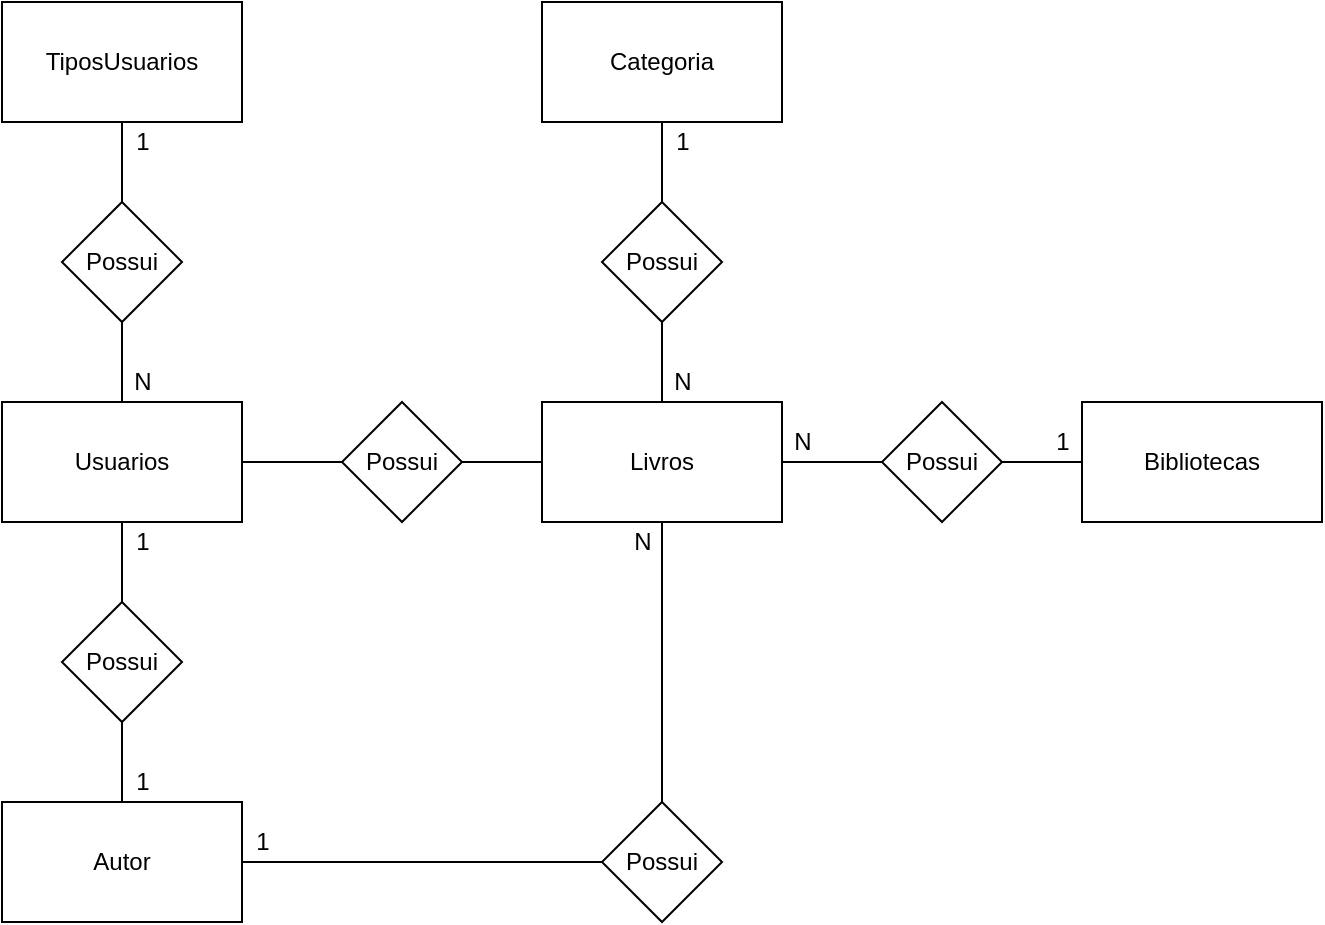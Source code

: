 <mxfile version="14.8.5" type="device" pages="2"><diagram id="bvaTHdoz7yv4E2UzL27b" name="Conceitual"><mxGraphModel dx="800" dy="916" grid="1" gridSize="10" guides="1" tooltips="1" connect="1" arrows="1" fold="1" page="1" pageScale="1" pageWidth="827" pageHeight="1169" math="0" shadow="0"><root><mxCell id="0"/><mxCell id="1" parent="0"/><mxCell id="VDg-RdgN_4BUQfmwwQjY-1" value="TiposUsuarios" style="rounded=0;whiteSpace=wrap;html=1;" vertex="1" parent="1"><mxGeometry x="10" y="10" width="120" height="60" as="geometry"/></mxCell><mxCell id="dClCiNWbiRSZNH5Gie4A-6" style="edgeStyle=orthogonalEdgeStyle;rounded=0;orthogonalLoop=1;jettySize=auto;html=1;exitX=0.5;exitY=1;exitDx=0;exitDy=0;entryX=0.5;entryY=0;entryDx=0;entryDy=0;endArrow=none;endFill=0;" edge="1" parent="1" source="VDg-RdgN_4BUQfmwwQjY-3" target="dClCiNWbiRSZNH5Gie4A-3"><mxGeometry relative="1" as="geometry"/></mxCell><mxCell id="dClCiNWbiRSZNH5Gie4A-9" style="edgeStyle=orthogonalEdgeStyle;rounded=0;orthogonalLoop=1;jettySize=auto;html=1;exitX=1;exitY=0.5;exitDx=0;exitDy=0;entryX=0;entryY=0.5;entryDx=0;entryDy=0;endArrow=none;endFill=0;" edge="1" parent="1" source="VDg-RdgN_4BUQfmwwQjY-3" target="VDg-RdgN_4BUQfmwwQjY-40"><mxGeometry relative="1" as="geometry"/></mxCell><mxCell id="VDg-RdgN_4BUQfmwwQjY-3" value="Usuarios" style="whiteSpace=wrap;html=1;" vertex="1" parent="1"><mxGeometry x="10" y="210" width="120" height="60" as="geometry"/></mxCell><mxCell id="dClCiNWbiRSZNH5Gie4A-13" style="edgeStyle=orthogonalEdgeStyle;rounded=0;orthogonalLoop=1;jettySize=auto;html=1;exitX=0.5;exitY=1;exitDx=0;exitDy=0;entryX=0.5;entryY=0;entryDx=0;entryDy=0;endArrow=none;endFill=0;" edge="1" parent="1" source="VDg-RdgN_4BUQfmwwQjY-8" target="VDg-RdgN_4BUQfmwwQjY-53"><mxGeometry relative="1" as="geometry"/></mxCell><mxCell id="dClCiNWbiRSZNH5Gie4A-15" style="edgeStyle=orthogonalEdgeStyle;rounded=0;orthogonalLoop=1;jettySize=auto;html=1;exitX=1;exitY=0.5;exitDx=0;exitDy=0;entryX=0;entryY=0.5;entryDx=0;entryDy=0;endArrow=none;endFill=0;" edge="1" parent="1" source="VDg-RdgN_4BUQfmwwQjY-8" target="VDg-RdgN_4BUQfmwwQjY-43"><mxGeometry relative="1" as="geometry"/></mxCell><mxCell id="VDg-RdgN_4BUQfmwwQjY-8" value="&lt;div&gt;Livros&lt;/div&gt;" style="whiteSpace=wrap;html=1;" vertex="1" parent="1"><mxGeometry x="280" y="210" width="120" height="60" as="geometry"/></mxCell><mxCell id="VDg-RdgN_4BUQfmwwQjY-9" value="&lt;div&gt;Categoria&lt;/div&gt;" style="whiteSpace=wrap;html=1;" vertex="1" parent="1"><mxGeometry x="280" y="10" width="120" height="60" as="geometry"/></mxCell><mxCell id="VDg-RdgN_4BUQfmwwQjY-18" value="&lt;div&gt;Bibliotecas&lt;/div&gt;" style="whiteSpace=wrap;html=1;" vertex="1" parent="1"><mxGeometry x="550" y="210" width="120" height="60" as="geometry"/></mxCell><mxCell id="VDg-RdgN_4BUQfmwwQjY-32" value="Autor" style="whiteSpace=wrap;html=1;" vertex="1" parent="1"><mxGeometry x="10" y="410" width="120" height="60" as="geometry"/></mxCell><mxCell id="dClCiNWbiRSZNH5Gie4A-10" style="edgeStyle=orthogonalEdgeStyle;rounded=0;orthogonalLoop=1;jettySize=auto;html=1;exitX=1;exitY=0.5;exitDx=0;exitDy=0;endArrow=none;endFill=0;" edge="1" parent="1" source="VDg-RdgN_4BUQfmwwQjY-40" target="VDg-RdgN_4BUQfmwwQjY-8"><mxGeometry relative="1" as="geometry"/></mxCell><mxCell id="VDg-RdgN_4BUQfmwwQjY-40" value="Possui" style="rhombus;whiteSpace=wrap;html=1;" vertex="1" parent="1"><mxGeometry x="180" y="210" width="60" height="60" as="geometry"/></mxCell><mxCell id="dClCiNWbiRSZNH5Gie4A-16" style="edgeStyle=orthogonalEdgeStyle;rounded=0;orthogonalLoop=1;jettySize=auto;html=1;exitX=1;exitY=0.5;exitDx=0;exitDy=0;endArrow=none;endFill=0;" edge="1" parent="1" source="VDg-RdgN_4BUQfmwwQjY-43" target="VDg-RdgN_4BUQfmwwQjY-18"><mxGeometry relative="1" as="geometry"/></mxCell><mxCell id="VDg-RdgN_4BUQfmwwQjY-43" value="Possui" style="rhombus;whiteSpace=wrap;html=1;" vertex="1" parent="1"><mxGeometry x="450" y="210" width="60" height="60" as="geometry"/></mxCell><mxCell id="dClCiNWbiRSZNH5Gie4A-14" style="edgeStyle=orthogonalEdgeStyle;rounded=0;orthogonalLoop=1;jettySize=auto;html=1;exitX=0;exitY=0.5;exitDx=0;exitDy=0;endArrow=none;endFill=0;" edge="1" parent="1" source="VDg-RdgN_4BUQfmwwQjY-53" target="VDg-RdgN_4BUQfmwwQjY-32"><mxGeometry relative="1" as="geometry"/></mxCell><mxCell id="VDg-RdgN_4BUQfmwwQjY-53" value="Possui" style="rhombus;whiteSpace=wrap;html=1;" vertex="1" parent="1"><mxGeometry x="310" y="410" width="60" height="60" as="geometry"/></mxCell><mxCell id="dClCiNWbiRSZNH5Gie4A-4" style="edgeStyle=orthogonalEdgeStyle;rounded=0;orthogonalLoop=1;jettySize=auto;html=1;exitX=0.5;exitY=0;exitDx=0;exitDy=0;entryX=0.5;entryY=1;entryDx=0;entryDy=0;endArrow=none;endFill=0;" edge="1" parent="1" source="dClCiNWbiRSZNH5Gie4A-2" target="VDg-RdgN_4BUQfmwwQjY-1"><mxGeometry relative="1" as="geometry"/></mxCell><mxCell id="dClCiNWbiRSZNH5Gie4A-5" style="edgeStyle=orthogonalEdgeStyle;rounded=0;orthogonalLoop=1;jettySize=auto;html=1;exitX=0.5;exitY=1;exitDx=0;exitDy=0;endArrow=none;endFill=0;" edge="1" parent="1" source="dClCiNWbiRSZNH5Gie4A-2" target="VDg-RdgN_4BUQfmwwQjY-3"><mxGeometry relative="1" as="geometry"/></mxCell><mxCell id="dClCiNWbiRSZNH5Gie4A-2" value="Possui" style="rhombus;whiteSpace=wrap;html=1;" vertex="1" parent="1"><mxGeometry x="40" y="110" width="60" height="60" as="geometry"/></mxCell><mxCell id="dClCiNWbiRSZNH5Gie4A-7" style="edgeStyle=orthogonalEdgeStyle;rounded=0;orthogonalLoop=1;jettySize=auto;html=1;exitX=0.5;exitY=1;exitDx=0;exitDy=0;entryX=0.5;entryY=0;entryDx=0;entryDy=0;endArrow=none;endFill=0;" edge="1" parent="1" source="dClCiNWbiRSZNH5Gie4A-3" target="VDg-RdgN_4BUQfmwwQjY-32"><mxGeometry relative="1" as="geometry"/></mxCell><mxCell id="BufliUyNmArh8eqERBrC-4" value="" style="edgeStyle=orthogonalEdgeStyle;rounded=0;orthogonalLoop=1;jettySize=auto;html=1;endArrow=none;endFill=0;" edge="1" parent="1" source="dClCiNWbiRSZNH5Gie4A-3" target="VDg-RdgN_4BUQfmwwQjY-32"><mxGeometry relative="1" as="geometry"/></mxCell><mxCell id="dClCiNWbiRSZNH5Gie4A-3" value="Possui" style="rhombus;whiteSpace=wrap;html=1;" vertex="1" parent="1"><mxGeometry x="40" y="310" width="60" height="60" as="geometry"/></mxCell><mxCell id="dClCiNWbiRSZNH5Gie4A-11" style="edgeStyle=orthogonalEdgeStyle;rounded=0;orthogonalLoop=1;jettySize=auto;html=1;exitX=0.5;exitY=1;exitDx=0;exitDy=0;endArrow=none;endFill=0;" edge="1" parent="1" source="dClCiNWbiRSZNH5Gie4A-8" target="VDg-RdgN_4BUQfmwwQjY-8"><mxGeometry relative="1" as="geometry"/></mxCell><mxCell id="dClCiNWbiRSZNH5Gie4A-12" style="edgeStyle=orthogonalEdgeStyle;rounded=0;orthogonalLoop=1;jettySize=auto;html=1;exitX=0.5;exitY=0;exitDx=0;exitDy=0;endArrow=none;endFill=0;" edge="1" parent="1" source="dClCiNWbiRSZNH5Gie4A-8" target="VDg-RdgN_4BUQfmwwQjY-9"><mxGeometry relative="1" as="geometry"/></mxCell><mxCell id="dClCiNWbiRSZNH5Gie4A-8" value="Possui" style="rhombus;whiteSpace=wrap;html=1;" vertex="1" parent="1"><mxGeometry x="310" y="110" width="60" height="60" as="geometry"/></mxCell><mxCell id="BufliUyNmArh8eqERBrC-1" value="1" style="text;html=1;align=center;verticalAlign=middle;resizable=0;points=[];autosize=1;strokeColor=none;" vertex="1" parent="1"><mxGeometry x="70" y="70" width="20" height="20" as="geometry"/></mxCell><mxCell id="BufliUyNmArh8eqERBrC-2" value="N" style="text;html=1;align=center;verticalAlign=middle;resizable=0;points=[];autosize=1;strokeColor=none;" vertex="1" parent="1"><mxGeometry x="70" y="190" width="20" height="20" as="geometry"/></mxCell><mxCell id="BufliUyNmArh8eqERBrC-3" value="1" style="text;html=1;align=center;verticalAlign=middle;resizable=0;points=[];autosize=1;strokeColor=none;" vertex="1" parent="1"><mxGeometry x="70" y="270" width="20" height="20" as="geometry"/></mxCell><mxCell id="BufliUyNmArh8eqERBrC-5" value="1" style="text;html=1;align=center;verticalAlign=middle;resizable=0;points=[];autosize=1;strokeColor=none;" vertex="1" parent="1"><mxGeometry x="70" y="390" width="20" height="20" as="geometry"/></mxCell><mxCell id="BufliUyNmArh8eqERBrC-6" value="N" style="text;html=1;align=center;verticalAlign=middle;resizable=0;points=[];autosize=1;strokeColor=none;" vertex="1" parent="1"><mxGeometry x="320" y="270" width="20" height="20" as="geometry"/></mxCell><mxCell id="BufliUyNmArh8eqERBrC-7" value="1" style="text;html=1;align=center;verticalAlign=middle;resizable=0;points=[];autosize=1;strokeColor=none;" vertex="1" parent="1"><mxGeometry x="130" y="420" width="20" height="20" as="geometry"/></mxCell><mxCell id="BufliUyNmArh8eqERBrC-8" value="1" style="text;html=1;align=center;verticalAlign=middle;resizable=0;points=[];autosize=1;strokeColor=none;" vertex="1" parent="1"><mxGeometry x="340" y="70" width="20" height="20" as="geometry"/></mxCell><mxCell id="BufliUyNmArh8eqERBrC-9" value="N" style="text;html=1;align=center;verticalAlign=middle;resizable=0;points=[];autosize=1;strokeColor=none;" vertex="1" parent="1"><mxGeometry x="340" y="190" width="20" height="20" as="geometry"/></mxCell><mxCell id="BufliUyNmArh8eqERBrC-10" value="N" style="text;html=1;align=center;verticalAlign=middle;resizable=0;points=[];autosize=1;strokeColor=none;" vertex="1" parent="1"><mxGeometry x="400" y="220" width="20" height="20" as="geometry"/></mxCell><mxCell id="BufliUyNmArh8eqERBrC-11" value="1" style="text;html=1;align=center;verticalAlign=middle;resizable=0;points=[];autosize=1;strokeColor=none;" vertex="1" parent="1"><mxGeometry x="530" y="220" width="20" height="20" as="geometry"/></mxCell></root></mxGraphModel></diagram><diagram id="xqcifkgPoYTmqnbmNhy0" name="Lógico"><mxGraphModel dx="800" dy="916" grid="1" gridSize="10" guides="1" tooltips="1" connect="1" arrows="1" fold="1" page="1" pageScale="1" pageWidth="827" pageHeight="1169" math="0" shadow="0"><root><mxCell id="orKaFZTI-Yezfwh6pdgK-0"/><mxCell id="orKaFZTI-Yezfwh6pdgK-1" parent="orKaFZTI-Yezfwh6pdgK-0"/><mxCell id="orKaFZTI-Yezfwh6pdgK-2" value="TipoUsuario" style="shape=table;startSize=30;container=1;collapsible=1;childLayout=tableLayout;fixedRows=1;rowLines=0;fontStyle=1;align=center;resizeLast=1;" vertex="1" parent="orKaFZTI-Yezfwh6pdgK-1"><mxGeometry x="20" y="10" width="180" height="90" as="geometry"/></mxCell><mxCell id="orKaFZTI-Yezfwh6pdgK-3" value="" style="shape=partialRectangle;collapsible=0;dropTarget=0;pointerEvents=0;fillColor=none;top=0;left=0;bottom=1;right=0;points=[[0,0.5],[1,0.5]];portConstraint=eastwest;" vertex="1" parent="orKaFZTI-Yezfwh6pdgK-2"><mxGeometry y="30" width="180" height="30" as="geometry"/></mxCell><mxCell id="orKaFZTI-Yezfwh6pdgK-4" value="PK" style="shape=partialRectangle;connectable=0;fillColor=none;top=0;left=0;bottom=0;right=0;fontStyle=1;overflow=hidden;" vertex="1" parent="orKaFZTI-Yezfwh6pdgK-3"><mxGeometry width="30" height="30" as="geometry"/></mxCell><mxCell id="orKaFZTI-Yezfwh6pdgK-5" value="idTipoUsuario" style="shape=partialRectangle;connectable=0;fillColor=none;top=0;left=0;bottom=0;right=0;align=left;spacingLeft=6;fontStyle=5;overflow=hidden;" vertex="1" parent="orKaFZTI-Yezfwh6pdgK-3"><mxGeometry x="30" width="150" height="30" as="geometry"/></mxCell><mxCell id="orKaFZTI-Yezfwh6pdgK-6" value="" style="shape=partialRectangle;collapsible=0;dropTarget=0;pointerEvents=0;fillColor=none;top=0;left=0;bottom=0;right=0;points=[[0,0.5],[1,0.5]];portConstraint=eastwest;" vertex="1" parent="orKaFZTI-Yezfwh6pdgK-2"><mxGeometry y="60" width="180" height="30" as="geometry"/></mxCell><mxCell id="orKaFZTI-Yezfwh6pdgK-7" value="" style="shape=partialRectangle;connectable=0;fillColor=none;top=0;left=0;bottom=0;right=0;editable=1;overflow=hidden;" vertex="1" parent="orKaFZTI-Yezfwh6pdgK-6"><mxGeometry width="30" height="30" as="geometry"/></mxCell><mxCell id="orKaFZTI-Yezfwh6pdgK-8" value="tipo" style="shape=partialRectangle;connectable=0;fillColor=none;top=0;left=0;bottom=0;right=0;align=left;spacingLeft=6;overflow=hidden;" vertex="1" parent="orKaFZTI-Yezfwh6pdgK-6"><mxGeometry x="30" width="150" height="30" as="geometry"/></mxCell><mxCell id="NmBh7Z68h9Z7bTDIJNIF-0" value="Usuario" style="shape=table;startSize=30;container=1;collapsible=1;childLayout=tableLayout;fixedRows=1;rowLines=0;fontStyle=1;align=center;resizeLast=1;" vertex="1" parent="orKaFZTI-Yezfwh6pdgK-1"><mxGeometry x="270" y="10" width="180" height="180" as="geometry"/></mxCell><mxCell id="NmBh7Z68h9Z7bTDIJNIF-1" value="" style="shape=partialRectangle;collapsible=0;dropTarget=0;pointerEvents=0;fillColor=none;top=0;left=0;bottom=0;right=0;points=[[0,0.5],[1,0.5]];portConstraint=eastwest;" vertex="1" parent="NmBh7Z68h9Z7bTDIJNIF-0"><mxGeometry y="30" width="180" height="30" as="geometry"/></mxCell><mxCell id="NmBh7Z68h9Z7bTDIJNIF-2" value="PK" style="shape=partialRectangle;connectable=0;fillColor=none;top=0;left=0;bottom=0;right=0;fontStyle=1;overflow=hidden;" vertex="1" parent="NmBh7Z68h9Z7bTDIJNIF-1"><mxGeometry width="60" height="30" as="geometry"/></mxCell><mxCell id="NmBh7Z68h9Z7bTDIJNIF-3" value="idUsuario" style="shape=partialRectangle;connectable=0;fillColor=none;top=0;left=0;bottom=0;right=0;align=left;spacingLeft=6;fontStyle=5;overflow=hidden;" vertex="1" parent="NmBh7Z68h9Z7bTDIJNIF-1"><mxGeometry x="60" width="120" height="30" as="geometry"/></mxCell><mxCell id="NmBh7Z68h9Z7bTDIJNIF-4" value="" style="shape=partialRectangle;collapsible=0;dropTarget=0;pointerEvents=0;fillColor=none;top=0;left=0;bottom=1;right=0;points=[[0,0.5],[1,0.5]];portConstraint=eastwest;" vertex="1" parent="NmBh7Z68h9Z7bTDIJNIF-0"><mxGeometry y="60" width="180" height="30" as="geometry"/></mxCell><mxCell id="NmBh7Z68h9Z7bTDIJNIF-5" value="FK1" style="shape=partialRectangle;connectable=0;fillColor=none;top=0;left=0;bottom=0;right=0;fontStyle=1;overflow=hidden;" vertex="1" parent="NmBh7Z68h9Z7bTDIJNIF-4"><mxGeometry width="60" height="30" as="geometry"/></mxCell><mxCell id="NmBh7Z68h9Z7bTDIJNIF-6" value="idTipoUsuario" style="shape=partialRectangle;connectable=0;fillColor=none;top=0;left=0;bottom=0;right=0;align=left;spacingLeft=6;fontStyle=5;overflow=hidden;" vertex="1" parent="NmBh7Z68h9Z7bTDIJNIF-4"><mxGeometry x="60" width="120" height="30" as="geometry"/></mxCell><mxCell id="NmBh7Z68h9Z7bTDIJNIF-7" value="" style="shape=partialRectangle;collapsible=0;dropTarget=0;pointerEvents=0;fillColor=none;top=0;left=0;bottom=0;right=0;points=[[0,0.5],[1,0.5]];portConstraint=eastwest;" vertex="1" parent="NmBh7Z68h9Z7bTDIJNIF-0"><mxGeometry y="90" width="180" height="30" as="geometry"/></mxCell><mxCell id="NmBh7Z68h9Z7bTDIJNIF-8" value="" style="shape=partialRectangle;connectable=0;fillColor=none;top=0;left=0;bottom=0;right=0;editable=1;overflow=hidden;" vertex="1" parent="NmBh7Z68h9Z7bTDIJNIF-7"><mxGeometry width="60" height="30" as="geometry"/></mxCell><mxCell id="NmBh7Z68h9Z7bTDIJNIF-9" value="nome" style="shape=partialRectangle;connectable=0;fillColor=none;top=0;left=0;bottom=0;right=0;align=left;spacingLeft=6;overflow=hidden;" vertex="1" parent="NmBh7Z68h9Z7bTDIJNIF-7"><mxGeometry x="60" width="120" height="30" as="geometry"/></mxCell><mxCell id="NmBh7Z68h9Z7bTDIJNIF-10" value="" style="shape=partialRectangle;collapsible=0;dropTarget=0;pointerEvents=0;fillColor=none;top=0;left=0;bottom=0;right=0;points=[[0,0.5],[1,0.5]];portConstraint=eastwest;" vertex="1" parent="NmBh7Z68h9Z7bTDIJNIF-0"><mxGeometry y="120" width="180" height="30" as="geometry"/></mxCell><mxCell id="NmBh7Z68h9Z7bTDIJNIF-11" value="" style="shape=partialRectangle;connectable=0;fillColor=none;top=0;left=0;bottom=0;right=0;editable=1;overflow=hidden;" vertex="1" parent="NmBh7Z68h9Z7bTDIJNIF-10"><mxGeometry width="60" height="30" as="geometry"/></mxCell><mxCell id="NmBh7Z68h9Z7bTDIJNIF-12" value="email" style="shape=partialRectangle;connectable=0;fillColor=none;top=0;left=0;bottom=0;right=0;align=left;spacingLeft=6;overflow=hidden;" vertex="1" parent="NmBh7Z68h9Z7bTDIJNIF-10"><mxGeometry x="60" width="120" height="30" as="geometry"/></mxCell><mxCell id="J5KRtIwuTWhTOT_Xfge5-0" value="" style="shape=partialRectangle;collapsible=0;dropTarget=0;pointerEvents=0;fillColor=none;top=0;left=0;bottom=0;right=0;points=[[0,0.5],[1,0.5]];portConstraint=eastwest;" vertex="1" parent="NmBh7Z68h9Z7bTDIJNIF-0"><mxGeometry y="150" width="180" height="30" as="geometry"/></mxCell><mxCell id="J5KRtIwuTWhTOT_Xfge5-1" value="" style="shape=partialRectangle;connectable=0;fillColor=none;top=0;left=0;bottom=0;right=0;editable=1;overflow=hidden;" vertex="1" parent="J5KRtIwuTWhTOT_Xfge5-0"><mxGeometry width="60" height="30" as="geometry"/></mxCell><mxCell id="J5KRtIwuTWhTOT_Xfge5-2" value="senha" style="shape=partialRectangle;connectable=0;fillColor=none;top=0;left=0;bottom=0;right=0;align=left;spacingLeft=6;overflow=hidden;" vertex="1" parent="J5KRtIwuTWhTOT_Xfge5-0"><mxGeometry x="60" width="120" height="30" as="geometry"/></mxCell><mxCell id="IiIWZb09W7Yx7qu7yCBC-0" value="Autor" style="shape=table;startSize=30;container=1;collapsible=1;childLayout=tableLayout;fixedRows=1;rowLines=0;fontStyle=1;align=center;resizeLast=1;" vertex="1" parent="orKaFZTI-Yezfwh6pdgK-1"><mxGeometry x="530" y="10" width="180" height="120" as="geometry"/></mxCell><mxCell id="IiIWZb09W7Yx7qu7yCBC-1" value="" style="shape=partialRectangle;collapsible=0;dropTarget=0;pointerEvents=0;fillColor=none;top=0;left=0;bottom=0;right=0;points=[[0,0.5],[1,0.5]];portConstraint=eastwest;" vertex="1" parent="IiIWZb09W7Yx7qu7yCBC-0"><mxGeometry y="30" width="180" height="30" as="geometry"/></mxCell><mxCell id="IiIWZb09W7Yx7qu7yCBC-2" value="PK" style="shape=partialRectangle;connectable=0;fillColor=none;top=0;left=0;bottom=0;right=0;fontStyle=1;overflow=hidden;" vertex="1" parent="IiIWZb09W7Yx7qu7yCBC-1"><mxGeometry width="60" height="30" as="geometry"/></mxCell><mxCell id="IiIWZb09W7Yx7qu7yCBC-3" value="idAutor" style="shape=partialRectangle;connectable=0;fillColor=none;top=0;left=0;bottom=0;right=0;align=left;spacingLeft=6;fontStyle=5;overflow=hidden;" vertex="1" parent="IiIWZb09W7Yx7qu7yCBC-1"><mxGeometry x="60" width="120" height="30" as="geometry"/></mxCell><mxCell id="IiIWZb09W7Yx7qu7yCBC-4" value="" style="shape=partialRectangle;collapsible=0;dropTarget=0;pointerEvents=0;fillColor=none;top=0;left=0;bottom=1;right=0;points=[[0,0.5],[1,0.5]];portConstraint=eastwest;" vertex="1" parent="IiIWZb09W7Yx7qu7yCBC-0"><mxGeometry y="60" width="180" height="30" as="geometry"/></mxCell><mxCell id="IiIWZb09W7Yx7qu7yCBC-5" value="FK1" style="shape=partialRectangle;connectable=0;fillColor=none;top=0;left=0;bottom=0;right=0;fontStyle=1;overflow=hidden;" vertex="1" parent="IiIWZb09W7Yx7qu7yCBC-4"><mxGeometry width="60" height="30" as="geometry"/></mxCell><mxCell id="IiIWZb09W7Yx7qu7yCBC-6" value="idUsuario" style="shape=partialRectangle;connectable=0;fillColor=none;top=0;left=0;bottom=0;right=0;align=left;spacingLeft=6;fontStyle=5;overflow=hidden;" vertex="1" parent="IiIWZb09W7Yx7qu7yCBC-4"><mxGeometry x="60" width="120" height="30" as="geometry"/></mxCell><mxCell id="IiIWZb09W7Yx7qu7yCBC-7" value="" style="shape=partialRectangle;collapsible=0;dropTarget=0;pointerEvents=0;fillColor=none;top=0;left=0;bottom=0;right=0;points=[[0,0.5],[1,0.5]];portConstraint=eastwest;" vertex="1" parent="IiIWZb09W7Yx7qu7yCBC-0"><mxGeometry y="90" width="180" height="30" as="geometry"/></mxCell><mxCell id="IiIWZb09W7Yx7qu7yCBC-8" value="" style="shape=partialRectangle;connectable=0;fillColor=none;top=0;left=0;bottom=0;right=0;editable=1;overflow=hidden;" vertex="1" parent="IiIWZb09W7Yx7qu7yCBC-7"><mxGeometry width="60" height="30" as="geometry"/></mxCell><mxCell id="IiIWZb09W7Yx7qu7yCBC-9" value="cpf" style="shape=partialRectangle;connectable=0;fillColor=none;top=0;left=0;bottom=0;right=0;align=left;spacingLeft=6;overflow=hidden;" vertex="1" parent="IiIWZb09W7Yx7qu7yCBC-7"><mxGeometry x="60" width="120" height="30" as="geometry"/></mxCell><mxCell id="f5n0vbUyEpADk5Y1JbnF-0" value="Livro" style="shape=table;startSize=30;container=1;collapsible=1;childLayout=tableLayout;fixedRows=1;rowLines=0;fontStyle=1;align=center;resizeLast=1;" vertex="1" parent="orKaFZTI-Yezfwh6pdgK-1"><mxGeometry x="530" y="200" width="180" height="270" as="geometry"/></mxCell><mxCell id="f5n0vbUyEpADk5Y1JbnF-1" value="" style="shape=partialRectangle;collapsible=0;dropTarget=0;pointerEvents=0;fillColor=none;top=0;left=0;bottom=0;right=0;points=[[0,0.5],[1,0.5]];portConstraint=eastwest;" vertex="1" parent="f5n0vbUyEpADk5Y1JbnF-0"><mxGeometry y="30" width="180" height="30" as="geometry"/></mxCell><mxCell id="f5n0vbUyEpADk5Y1JbnF-2" value="PK" style="shape=partialRectangle;connectable=0;fillColor=none;top=0;left=0;bottom=0;right=0;fontStyle=1;overflow=hidden;" vertex="1" parent="f5n0vbUyEpADk5Y1JbnF-1"><mxGeometry width="60" height="30" as="geometry"/></mxCell><mxCell id="f5n0vbUyEpADk5Y1JbnF-3" value="idLivro" style="shape=partialRectangle;connectable=0;fillColor=none;top=0;left=0;bottom=0;right=0;align=left;spacingLeft=6;fontStyle=5;overflow=hidden;" vertex="1" parent="f5n0vbUyEpADk5Y1JbnF-1"><mxGeometry x="60" width="120" height="30" as="geometry"/></mxCell><mxCell id="KeHDYUVXiW-5OOdcLlAJ-13" value="" style="shape=partialRectangle;collapsible=0;dropTarget=0;pointerEvents=0;fillColor=none;top=0;left=0;bottom=0;right=0;points=[[0,0.5],[1,0.5]];portConstraint=eastwest;" vertex="1" parent="f5n0vbUyEpADk5Y1JbnF-0"><mxGeometry y="60" width="180" height="30" as="geometry"/></mxCell><mxCell id="KeHDYUVXiW-5OOdcLlAJ-14" value="FK1" style="shape=partialRectangle;connectable=0;fillColor=none;top=0;left=0;bottom=0;right=0;fontStyle=1;overflow=hidden;" vertex="1" parent="KeHDYUVXiW-5OOdcLlAJ-13"><mxGeometry width="60" height="30" as="geometry"/></mxCell><mxCell id="KeHDYUVXiW-5OOdcLlAJ-15" value="idCategoria" style="shape=partialRectangle;connectable=0;fillColor=none;top=0;left=0;bottom=0;right=0;align=left;spacingLeft=6;fontStyle=5;overflow=hidden;" vertex="1" parent="KeHDYUVXiW-5OOdcLlAJ-13"><mxGeometry x="60" width="120" height="30" as="geometry"/></mxCell><mxCell id="f5n0vbUyEpADk5Y1JbnF-16" value="" style="shape=partialRectangle;collapsible=0;dropTarget=0;pointerEvents=0;fillColor=none;top=0;left=0;bottom=0;right=0;points=[[0,0.5],[1,0.5]];portConstraint=eastwest;" vertex="1" parent="f5n0vbUyEpADk5Y1JbnF-0"><mxGeometry y="90" width="180" height="30" as="geometry"/></mxCell><mxCell id="f5n0vbUyEpADk5Y1JbnF-17" value="FK2" style="shape=partialRectangle;connectable=0;fillColor=none;top=0;left=0;bottom=0;right=0;fontStyle=1;overflow=hidden;" vertex="1" parent="f5n0vbUyEpADk5Y1JbnF-16"><mxGeometry width="60" height="30" as="geometry"/></mxCell><mxCell id="f5n0vbUyEpADk5Y1JbnF-18" value="idAutor" style="shape=partialRectangle;connectable=0;fillColor=none;top=0;left=0;bottom=0;right=0;align=left;spacingLeft=6;fontStyle=5;overflow=hidden;" vertex="1" parent="f5n0vbUyEpADk5Y1JbnF-16"><mxGeometry x="60" width="120" height="30" as="geometry"/></mxCell><mxCell id="f5n0vbUyEpADk5Y1JbnF-4" value="" style="shape=partialRectangle;collapsible=0;dropTarget=0;pointerEvents=0;fillColor=none;top=0;left=0;bottom=1;right=0;points=[[0,0.5],[1,0.5]];portConstraint=eastwest;" vertex="1" parent="f5n0vbUyEpADk5Y1JbnF-0"><mxGeometry y="120" width="180" height="30" as="geometry"/></mxCell><mxCell id="f5n0vbUyEpADk5Y1JbnF-5" value="FK3" style="shape=partialRectangle;connectable=0;fillColor=none;top=0;left=0;bottom=0;right=0;fontStyle=1;overflow=hidden;" vertex="1" parent="f5n0vbUyEpADk5Y1JbnF-4"><mxGeometry width="60" height="30" as="geometry"/></mxCell><mxCell id="f5n0vbUyEpADk5Y1JbnF-6" value="idBiblioteca" style="shape=partialRectangle;connectable=0;fillColor=none;top=0;left=0;bottom=0;right=0;align=left;spacingLeft=6;fontStyle=5;overflow=hidden;" vertex="1" parent="f5n0vbUyEpADk5Y1JbnF-4"><mxGeometry x="60" width="120" height="30" as="geometry"/></mxCell><mxCell id="f5n0vbUyEpADk5Y1JbnF-7" value="" style="shape=partialRectangle;collapsible=0;dropTarget=0;pointerEvents=0;fillColor=none;top=0;left=0;bottom=0;right=0;points=[[0,0.5],[1,0.5]];portConstraint=eastwest;" vertex="1" parent="f5n0vbUyEpADk5Y1JbnF-0"><mxGeometry y="150" width="180" height="30" as="geometry"/></mxCell><mxCell id="f5n0vbUyEpADk5Y1JbnF-8" value="" style="shape=partialRectangle;connectable=0;fillColor=none;top=0;left=0;bottom=0;right=0;editable=1;overflow=hidden;" vertex="1" parent="f5n0vbUyEpADk5Y1JbnF-7"><mxGeometry width="60" height="30" as="geometry"/></mxCell><mxCell id="f5n0vbUyEpADk5Y1JbnF-9" value="titulo" style="shape=partialRectangle;connectable=0;fillColor=none;top=0;left=0;bottom=0;right=0;align=left;spacingLeft=6;overflow=hidden;" vertex="1" parent="f5n0vbUyEpADk5Y1JbnF-7"><mxGeometry x="60" width="120" height="30" as="geometry"/></mxCell><mxCell id="f5n0vbUyEpADk5Y1JbnF-10" value="" style="shape=partialRectangle;collapsible=0;dropTarget=0;pointerEvents=0;fillColor=none;top=0;left=0;bottom=0;right=0;points=[[0,0.5],[1,0.5]];portConstraint=eastwest;" vertex="1" parent="f5n0vbUyEpADk5Y1JbnF-0"><mxGeometry y="180" width="180" height="30" as="geometry"/></mxCell><mxCell id="f5n0vbUyEpADk5Y1JbnF-11" value="" style="shape=partialRectangle;connectable=0;fillColor=none;top=0;left=0;bottom=0;right=0;editable=1;overflow=hidden;" vertex="1" parent="f5n0vbUyEpADk5Y1JbnF-10"><mxGeometry width="60" height="30" as="geometry"/></mxCell><mxCell id="f5n0vbUyEpADk5Y1JbnF-12" value="sinopse" style="shape=partialRectangle;connectable=0;fillColor=none;top=0;left=0;bottom=0;right=0;align=left;spacingLeft=6;overflow=hidden;" vertex="1" parent="f5n0vbUyEpADk5Y1JbnF-10"><mxGeometry x="60" width="120" height="30" as="geometry"/></mxCell><mxCell id="lEZhx5nvFMV2CcssDxKp-9" value="" style="shape=partialRectangle;collapsible=0;dropTarget=0;pointerEvents=0;fillColor=none;top=0;left=0;bottom=0;right=0;points=[[0,0.5],[1,0.5]];portConstraint=eastwest;" vertex="1" parent="f5n0vbUyEpADk5Y1JbnF-0"><mxGeometry y="210" width="180" height="30" as="geometry"/></mxCell><mxCell id="lEZhx5nvFMV2CcssDxKp-10" value="" style="shape=partialRectangle;connectable=0;fillColor=none;top=0;left=0;bottom=0;right=0;editable=1;overflow=hidden;" vertex="1" parent="lEZhx5nvFMV2CcssDxKp-9"><mxGeometry width="60" height="30" as="geometry"/></mxCell><mxCell id="lEZhx5nvFMV2CcssDxKp-11" value="dataPublicacao" style="shape=partialRectangle;connectable=0;fillColor=none;top=0;left=0;bottom=0;right=0;align=left;spacingLeft=6;overflow=hidden;" vertex="1" parent="lEZhx5nvFMV2CcssDxKp-9"><mxGeometry x="60" width="120" height="30" as="geometry"/></mxCell><mxCell id="lEZhx5nvFMV2CcssDxKp-12" value="" style="shape=partialRectangle;collapsible=0;dropTarget=0;pointerEvents=0;fillColor=none;top=0;left=0;bottom=0;right=0;points=[[0,0.5],[1,0.5]];portConstraint=eastwest;" vertex="1" parent="f5n0vbUyEpADk5Y1JbnF-0"><mxGeometry y="240" width="180" height="30" as="geometry"/></mxCell><mxCell id="lEZhx5nvFMV2CcssDxKp-13" value="" style="shape=partialRectangle;connectable=0;fillColor=none;top=0;left=0;bottom=0;right=0;editable=1;overflow=hidden;" vertex="1" parent="lEZhx5nvFMV2CcssDxKp-12"><mxGeometry width="60" height="30" as="geometry"/></mxCell><mxCell id="lEZhx5nvFMV2CcssDxKp-14" value="preco" style="shape=partialRectangle;connectable=0;fillColor=none;top=0;left=0;bottom=0;right=0;align=left;spacingLeft=6;overflow=hidden;" vertex="1" parent="lEZhx5nvFMV2CcssDxKp-12"><mxGeometry x="60" width="120" height="30" as="geometry"/></mxCell><mxCell id="QQXZRIqP2LnojTdkDKUK-4" style="edgeStyle=orthogonalEdgeStyle;rounded=0;orthogonalLoop=1;jettySize=auto;html=1;entryX=0;entryY=0.5;entryDx=0;entryDy=0;endArrow=ERoneToMany;endFill=0;" edge="1" parent="orKaFZTI-Yezfwh6pdgK-1" source="_47T4LVvugm3Y9FFCO3j-0" target="KeHDYUVXiW-5OOdcLlAJ-13"><mxGeometry relative="1" as="geometry"/></mxCell><mxCell id="_47T4LVvugm3Y9FFCO3j-0" value="Categoria" style="shape=table;startSize=30;container=1;collapsible=1;childLayout=tableLayout;fixedRows=1;rowLines=0;fontStyle=1;align=center;resizeLast=1;" vertex="1" parent="orKaFZTI-Yezfwh6pdgK-1"><mxGeometry x="180" y="230" width="180" height="90" as="geometry"/></mxCell><mxCell id="_47T4LVvugm3Y9FFCO3j-1" value="" style="shape=partialRectangle;collapsible=0;dropTarget=0;pointerEvents=0;fillColor=none;top=0;left=0;bottom=1;right=0;points=[[0,0.5],[1,0.5]];portConstraint=eastwest;" vertex="1" parent="_47T4LVvugm3Y9FFCO3j-0"><mxGeometry y="30" width="180" height="30" as="geometry"/></mxCell><mxCell id="_47T4LVvugm3Y9FFCO3j-2" value="PK" style="shape=partialRectangle;connectable=0;fillColor=none;top=0;left=0;bottom=0;right=0;fontStyle=1;overflow=hidden;" vertex="1" parent="_47T4LVvugm3Y9FFCO3j-1"><mxGeometry width="30" height="30" as="geometry"/></mxCell><mxCell id="_47T4LVvugm3Y9FFCO3j-3" value="idCategoria" style="shape=partialRectangle;connectable=0;fillColor=none;top=0;left=0;bottom=0;right=0;align=left;spacingLeft=6;fontStyle=5;overflow=hidden;" vertex="1" parent="_47T4LVvugm3Y9FFCO3j-1"><mxGeometry x="30" width="150" height="30" as="geometry"/></mxCell><mxCell id="_47T4LVvugm3Y9FFCO3j-4" value="" style="shape=partialRectangle;collapsible=0;dropTarget=0;pointerEvents=0;fillColor=none;top=0;left=0;bottom=0;right=0;points=[[0,0.5],[1,0.5]];portConstraint=eastwest;" vertex="1" parent="_47T4LVvugm3Y9FFCO3j-0"><mxGeometry y="60" width="180" height="30" as="geometry"/></mxCell><mxCell id="_47T4LVvugm3Y9FFCO3j-5" value="" style="shape=partialRectangle;connectable=0;fillColor=none;top=0;left=0;bottom=0;right=0;editable=1;overflow=hidden;" vertex="1" parent="_47T4LVvugm3Y9FFCO3j-4"><mxGeometry width="30" height="30" as="geometry"/></mxCell><mxCell id="_47T4LVvugm3Y9FFCO3j-6" value="categoria" style="shape=partialRectangle;connectable=0;fillColor=none;top=0;left=0;bottom=0;right=0;align=left;spacingLeft=6;overflow=hidden;" vertex="1" parent="_47T4LVvugm3Y9FFCO3j-4"><mxGeometry x="30" width="150" height="30" as="geometry"/></mxCell><mxCell id="KeHDYUVXiW-5OOdcLlAJ-0" value="Biblioteca" style="shape=table;startSize=30;container=1;collapsible=1;childLayout=tableLayout;fixedRows=1;rowLines=0;fontStyle=1;align=center;resizeLast=1;pointerEvents=1;" vertex="1" parent="orKaFZTI-Yezfwh6pdgK-1"><mxGeometry x="180" y="370" width="180" height="150" as="geometry"/></mxCell><mxCell id="KeHDYUVXiW-5OOdcLlAJ-1" value="" style="shape=partialRectangle;collapsible=0;dropTarget=0;pointerEvents=0;fillColor=none;top=0;left=0;bottom=1;right=0;points=[[0,0.5],[1,0.5]];portConstraint=eastwest;" vertex="1" parent="KeHDYUVXiW-5OOdcLlAJ-0"><mxGeometry y="30" width="180" height="30" as="geometry"/></mxCell><mxCell id="KeHDYUVXiW-5OOdcLlAJ-2" value="PK" style="shape=partialRectangle;connectable=0;fillColor=none;top=0;left=0;bottom=0;right=0;fontStyle=1;overflow=hidden;" vertex="1" parent="KeHDYUVXiW-5OOdcLlAJ-1"><mxGeometry width="30" height="30" as="geometry"/></mxCell><mxCell id="KeHDYUVXiW-5OOdcLlAJ-3" value="idBiblioteca" style="shape=partialRectangle;connectable=0;fillColor=none;top=0;left=0;bottom=0;right=0;align=left;spacingLeft=6;fontStyle=5;overflow=hidden;" vertex="1" parent="KeHDYUVXiW-5OOdcLlAJ-1"><mxGeometry x="30" width="150" height="30" as="geometry"/></mxCell><mxCell id="KeHDYUVXiW-5OOdcLlAJ-4" value="" style="shape=partialRectangle;collapsible=0;dropTarget=0;pointerEvents=0;fillColor=none;top=0;left=0;bottom=0;right=0;points=[[0,0.5],[1,0.5]];portConstraint=eastwest;" vertex="1" parent="KeHDYUVXiW-5OOdcLlAJ-0"><mxGeometry y="60" width="180" height="30" as="geometry"/></mxCell><mxCell id="KeHDYUVXiW-5OOdcLlAJ-5" value="" style="shape=partialRectangle;connectable=0;fillColor=none;top=0;left=0;bottom=0;right=0;editable=1;overflow=hidden;" vertex="1" parent="KeHDYUVXiW-5OOdcLlAJ-4"><mxGeometry width="30" height="30" as="geometry"/></mxCell><mxCell id="KeHDYUVXiW-5OOdcLlAJ-6" value="cnpj" style="shape=partialRectangle;connectable=0;fillColor=none;top=0;left=0;bottom=0;right=0;align=left;spacingLeft=6;overflow=hidden;" vertex="1" parent="KeHDYUVXiW-5OOdcLlAJ-4"><mxGeometry x="30" width="150" height="30" as="geometry"/></mxCell><mxCell id="KeHDYUVXiW-5OOdcLlAJ-7" value="" style="shape=partialRectangle;collapsible=0;dropTarget=0;pointerEvents=0;fillColor=none;top=0;left=0;bottom=0;right=0;points=[[0,0.5],[1,0.5]];portConstraint=eastwest;" vertex="1" parent="KeHDYUVXiW-5OOdcLlAJ-0"><mxGeometry y="90" width="180" height="30" as="geometry"/></mxCell><mxCell id="KeHDYUVXiW-5OOdcLlAJ-8" value="" style="shape=partialRectangle;connectable=0;fillColor=none;top=0;left=0;bottom=0;right=0;editable=1;overflow=hidden;" vertex="1" parent="KeHDYUVXiW-5OOdcLlAJ-7"><mxGeometry width="30" height="30" as="geometry"/></mxCell><mxCell id="KeHDYUVXiW-5OOdcLlAJ-9" value="endereco" style="shape=partialRectangle;connectable=0;fillColor=none;top=0;left=0;bottom=0;right=0;align=left;spacingLeft=6;overflow=hidden;" vertex="1" parent="KeHDYUVXiW-5OOdcLlAJ-7"><mxGeometry x="30" width="150" height="30" as="geometry"/></mxCell><mxCell id="KeHDYUVXiW-5OOdcLlAJ-10" value="" style="shape=partialRectangle;collapsible=0;dropTarget=0;pointerEvents=0;fillColor=none;top=0;left=0;bottom=0;right=0;points=[[0,0.5],[1,0.5]];portConstraint=eastwest;" vertex="1" parent="KeHDYUVXiW-5OOdcLlAJ-0"><mxGeometry y="120" width="180" height="30" as="geometry"/></mxCell><mxCell id="KeHDYUVXiW-5OOdcLlAJ-11" value="" style="shape=partialRectangle;connectable=0;fillColor=none;top=0;left=0;bottom=0;right=0;editable=1;overflow=hidden;" vertex="1" parent="KeHDYUVXiW-5OOdcLlAJ-10"><mxGeometry width="30" height="30" as="geometry"/></mxCell><mxCell id="KeHDYUVXiW-5OOdcLlAJ-12" value="nome" style="shape=partialRectangle;connectable=0;fillColor=none;top=0;left=0;bottom=0;right=0;align=left;spacingLeft=6;overflow=hidden;" vertex="1" parent="KeHDYUVXiW-5OOdcLlAJ-10"><mxGeometry x="30" width="150" height="30" as="geometry"/></mxCell><mxCell id="QQXZRIqP2LnojTdkDKUK-1" style="edgeStyle=orthogonalEdgeStyle;rounded=0;orthogonalLoop=1;jettySize=auto;html=1;entryX=0;entryY=0.5;entryDx=0;entryDy=0;endArrow=ERoneToMany;endFill=0;" edge="1" parent="orKaFZTI-Yezfwh6pdgK-1" source="orKaFZTI-Yezfwh6pdgK-3" target="NmBh7Z68h9Z7bTDIJNIF-4"><mxGeometry relative="1" as="geometry"/></mxCell><mxCell id="QQXZRIqP2LnojTdkDKUK-2" style="edgeStyle=orthogonalEdgeStyle;rounded=0;orthogonalLoop=1;jettySize=auto;html=1;entryX=0;entryY=0.5;entryDx=0;entryDy=0;endArrow=ERoneToMany;endFill=0;" edge="1" parent="orKaFZTI-Yezfwh6pdgK-1" source="NmBh7Z68h9Z7bTDIJNIF-1" target="IiIWZb09W7Yx7qu7yCBC-4"><mxGeometry relative="1" as="geometry"/></mxCell><mxCell id="QQXZRIqP2LnojTdkDKUK-3" style="edgeStyle=orthogonalEdgeStyle;rounded=0;orthogonalLoop=1;jettySize=auto;html=1;endArrow=ERoneToMany;endFill=0;exitX=1;exitY=0.5;exitDx=0;exitDy=0;" edge="1" parent="orKaFZTI-Yezfwh6pdgK-1" source="IiIWZb09W7Yx7qu7yCBC-1" target="f5n0vbUyEpADk5Y1JbnF-16"><mxGeometry relative="1" as="geometry"/></mxCell><mxCell id="QQXZRIqP2LnojTdkDKUK-5" style="edgeStyle=orthogonalEdgeStyle;rounded=0;orthogonalLoop=1;jettySize=auto;html=1;entryX=0;entryY=0.5;entryDx=0;entryDy=0;endArrow=ERoneToMany;endFill=0;" edge="1" parent="orKaFZTI-Yezfwh6pdgK-1" source="KeHDYUVXiW-5OOdcLlAJ-1" target="f5n0vbUyEpADk5Y1JbnF-4"><mxGeometry relative="1" as="geometry"/></mxCell></root></mxGraphModel></diagram></mxfile>